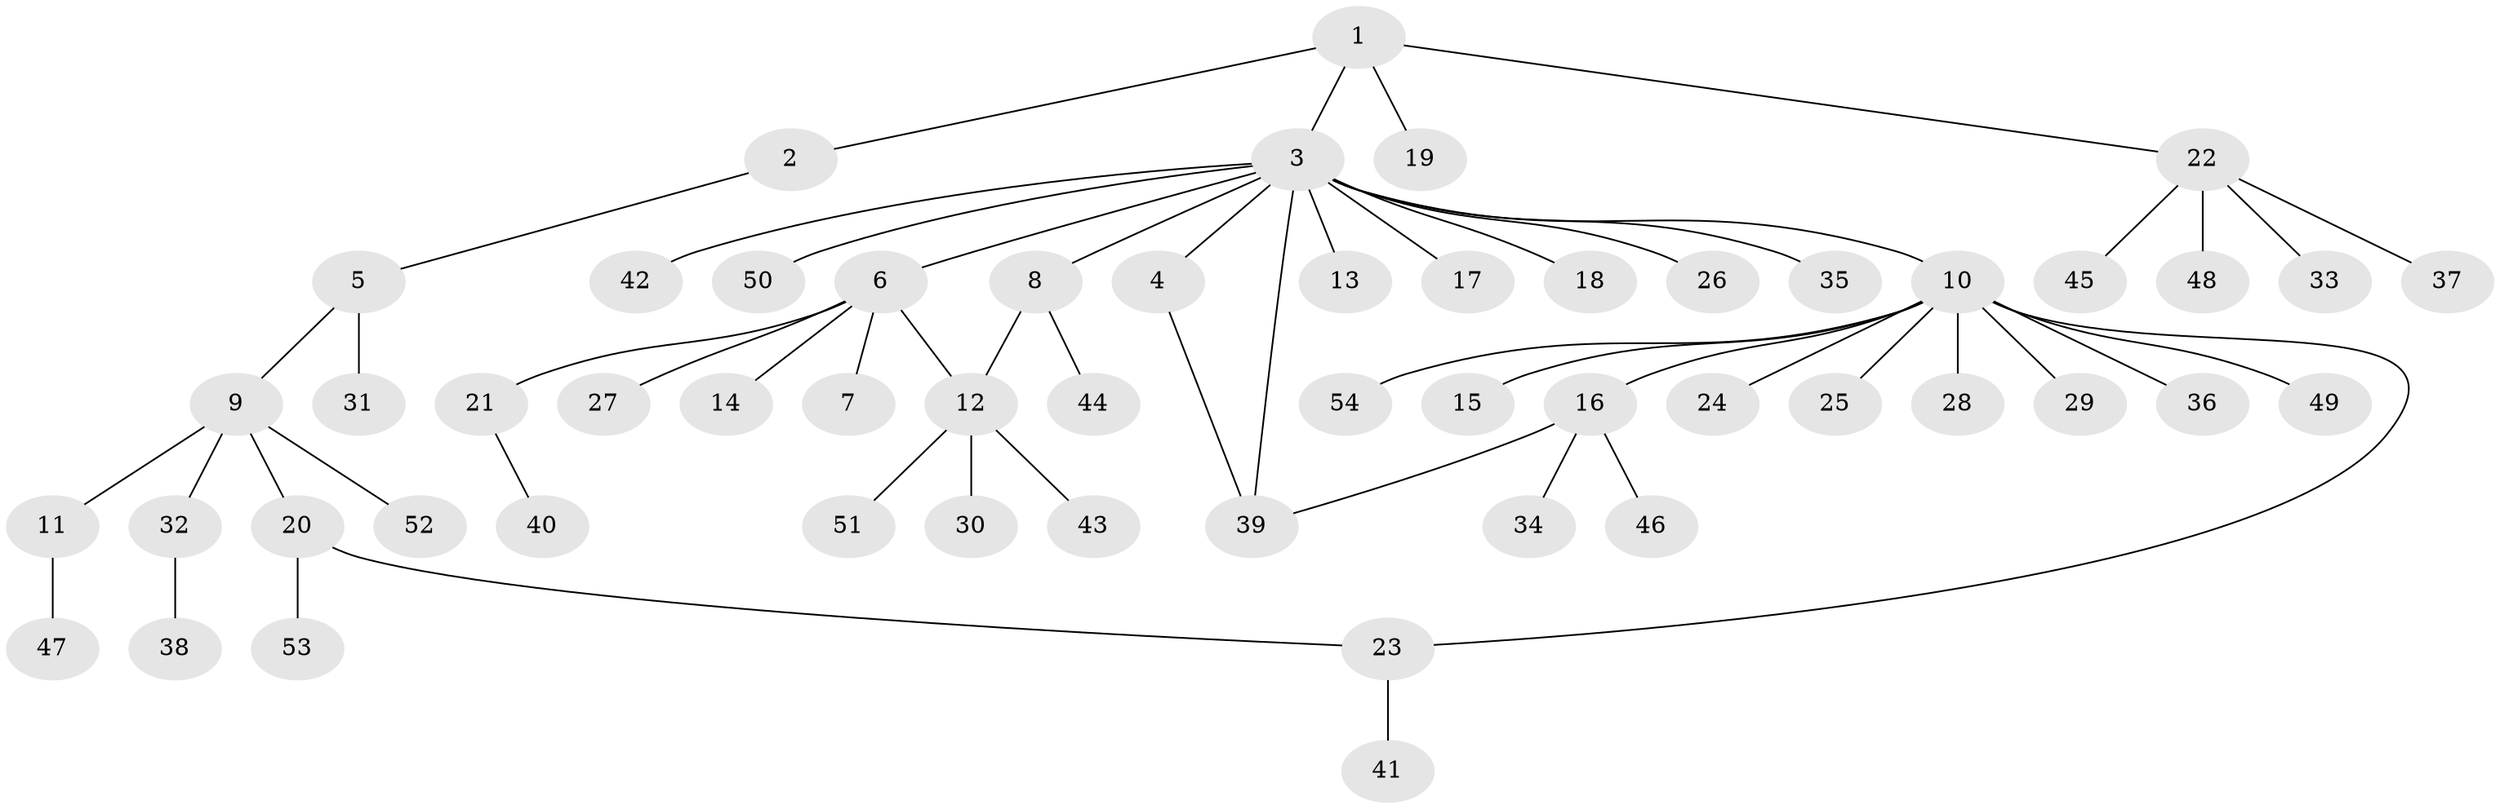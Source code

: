 // Generated by graph-tools (version 1.1) at 2025/49/03/09/25 03:49:50]
// undirected, 54 vertices, 57 edges
graph export_dot {
graph [start="1"]
  node [color=gray90,style=filled];
  1;
  2;
  3;
  4;
  5;
  6;
  7;
  8;
  9;
  10;
  11;
  12;
  13;
  14;
  15;
  16;
  17;
  18;
  19;
  20;
  21;
  22;
  23;
  24;
  25;
  26;
  27;
  28;
  29;
  30;
  31;
  32;
  33;
  34;
  35;
  36;
  37;
  38;
  39;
  40;
  41;
  42;
  43;
  44;
  45;
  46;
  47;
  48;
  49;
  50;
  51;
  52;
  53;
  54;
  1 -- 2;
  1 -- 3;
  1 -- 19;
  1 -- 22;
  2 -- 5;
  3 -- 4;
  3 -- 6;
  3 -- 8;
  3 -- 10;
  3 -- 13;
  3 -- 17;
  3 -- 18;
  3 -- 26;
  3 -- 35;
  3 -- 39;
  3 -- 42;
  3 -- 50;
  4 -- 39;
  5 -- 9;
  5 -- 31;
  6 -- 7;
  6 -- 12;
  6 -- 14;
  6 -- 21;
  6 -- 27;
  8 -- 12;
  8 -- 44;
  9 -- 11;
  9 -- 20;
  9 -- 32;
  9 -- 52;
  10 -- 15;
  10 -- 16;
  10 -- 23;
  10 -- 24;
  10 -- 25;
  10 -- 28;
  10 -- 29;
  10 -- 36;
  10 -- 49;
  10 -- 54;
  11 -- 47;
  12 -- 30;
  12 -- 43;
  12 -- 51;
  16 -- 34;
  16 -- 39;
  16 -- 46;
  20 -- 23;
  20 -- 53;
  21 -- 40;
  22 -- 33;
  22 -- 37;
  22 -- 45;
  22 -- 48;
  23 -- 41;
  32 -- 38;
}
